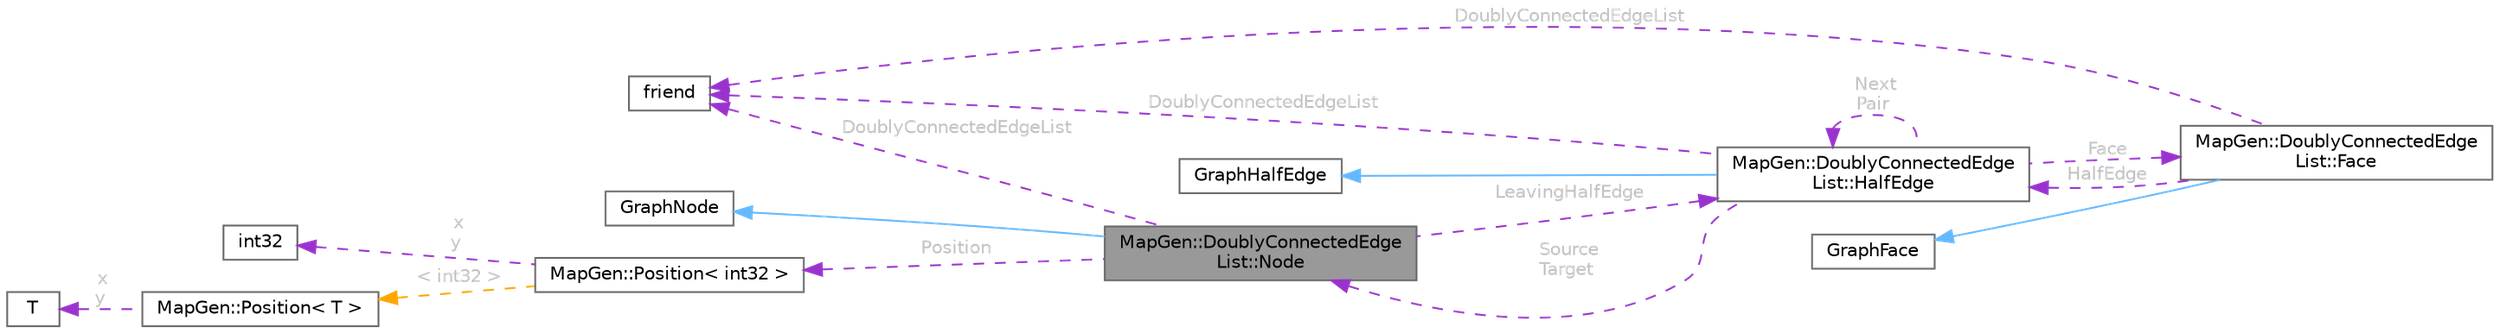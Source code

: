 digraph "MapGen::DoublyConnectedEdgeList::Node"
{
 // INTERACTIVE_SVG=YES
 // LATEX_PDF_SIZE
  bgcolor="transparent";
  edge [fontname=Helvetica,fontsize=10,labelfontname=Helvetica,labelfontsize=10];
  node [fontname=Helvetica,fontsize=10,shape=box,height=0.2,width=0.4];
  rankdir="LR";
  Node1 [id="Node000001",label="MapGen::DoublyConnectedEdge\lList::Node",height=0.2,width=0.4,color="gray40", fillcolor="grey60", style="filled", fontcolor="black",tooltip=" "];
  Node2 -> Node1 [id="edge1_Node000001_Node000002",dir="back",color="steelblue1",style="solid",tooltip=" "];
  Node2 [id="Node000002",label="GraphNode",height=0.2,width=0.4,color="gray40", fillcolor="white", style="filled",URL="$d9/d82/classGraphNode.html",tooltip=" "];
  Node3 -> Node1 [id="edge2_Node000001_Node000003",dir="back",color="darkorchid3",style="dashed",tooltip=" ",label=" DoublyConnectedEdgeList",fontcolor="grey" ];
  Node3 [id="Node000003",label="friend",height=0.2,width=0.4,color="gray40", fillcolor="white", style="filled",tooltip=" "];
  Node4 -> Node1 [id="edge3_Node000001_Node000004",dir="back",color="darkorchid3",style="dashed",tooltip=" ",label=" Position",fontcolor="grey" ];
  Node4 [id="Node000004",label="MapGen::Position\< int32 \>",height=0.2,width=0.4,color="gray40", fillcolor="white", style="filled",URL="$d0/dd4/classMapGen_1_1Position.html",tooltip=" "];
  Node5 -> Node4 [id="edge4_Node000004_Node000005",dir="back",color="darkorchid3",style="dashed",tooltip=" ",label=" x\ny",fontcolor="grey" ];
  Node5 [id="Node000005",label="int32",height=0.2,width=0.4,color="gray40", fillcolor="white", style="filled",tooltip=" "];
  Node6 -> Node4 [id="edge5_Node000004_Node000006",dir="back",color="orange",style="dashed",tooltip=" ",label=" \< int32 \>",fontcolor="grey" ];
  Node6 [id="Node000006",label="MapGen::Position\< T \>",height=0.2,width=0.4,color="gray40", fillcolor="white", style="filled",URL="$d0/dd4/classMapGen_1_1Position.html",tooltip=" "];
  Node7 -> Node6 [id="edge6_Node000006_Node000007",dir="back",color="darkorchid3",style="dashed",tooltip=" ",label=" x\ny",fontcolor="grey" ];
  Node7 [id="Node000007",label="T",height=0.2,width=0.4,color="gray40", fillcolor="white", style="filled",tooltip=" "];
  Node8 -> Node1 [id="edge7_Node000001_Node000008",dir="back",color="darkorchid3",style="dashed",tooltip=" ",label=" LeavingHalfEdge",fontcolor="grey" ];
  Node8 [id="Node000008",label="MapGen::DoublyConnectedEdge\lList::HalfEdge",height=0.2,width=0.4,color="gray40", fillcolor="white", style="filled",URL="$da/d88/structMapGen_1_1DoublyConnectedEdgeList_1_1HalfEdge.html",tooltip=" "];
  Node9 -> Node8 [id="edge8_Node000008_Node000009",dir="back",color="steelblue1",style="solid",tooltip=" "];
  Node9 [id="Node000009",label="GraphHalfEdge",height=0.2,width=0.4,color="gray40", fillcolor="white", style="filled",URL="$df/d52/classGraphHalfEdge.html",tooltip=" "];
  Node3 -> Node8 [id="edge9_Node000008_Node000003",dir="back",color="darkorchid3",style="dashed",tooltip=" ",label=" DoublyConnectedEdgeList",fontcolor="grey" ];
  Node1 -> Node8 [id="edge10_Node000008_Node000001",dir="back",color="darkorchid3",style="dashed",tooltip=" ",label=" Source\nTarget",fontcolor="grey" ];
  Node8 -> Node8 [id="edge11_Node000008_Node000008",dir="back",color="darkorchid3",style="dashed",tooltip=" ",label=" Next\nPair",fontcolor="grey" ];
  Node10 -> Node8 [id="edge12_Node000008_Node000010",dir="back",color="darkorchid3",style="dashed",tooltip=" ",label=" Face",fontcolor="grey" ];
  Node10 [id="Node000010",label="MapGen::DoublyConnectedEdge\lList::Face",height=0.2,width=0.4,color="gray40", fillcolor="white", style="filled",URL="$dd/d77/structMapGen_1_1DoublyConnectedEdgeList_1_1Face.html",tooltip=" "];
  Node11 -> Node10 [id="edge13_Node000010_Node000011",dir="back",color="steelblue1",style="solid",tooltip=" "];
  Node11 [id="Node000011",label="GraphFace",height=0.2,width=0.4,color="gray40", fillcolor="white", style="filled",URL="$d5/d1a/classGraphFace.html",tooltip=" "];
  Node3 -> Node10 [id="edge14_Node000010_Node000003",dir="back",color="darkorchid3",style="dashed",tooltip=" ",label=" DoublyConnectedEdgeList",fontcolor="grey" ];
  Node8 -> Node10 [id="edge15_Node000010_Node000008",dir="back",color="darkorchid3",style="dashed",tooltip=" ",label=" HalfEdge",fontcolor="grey" ];
}

